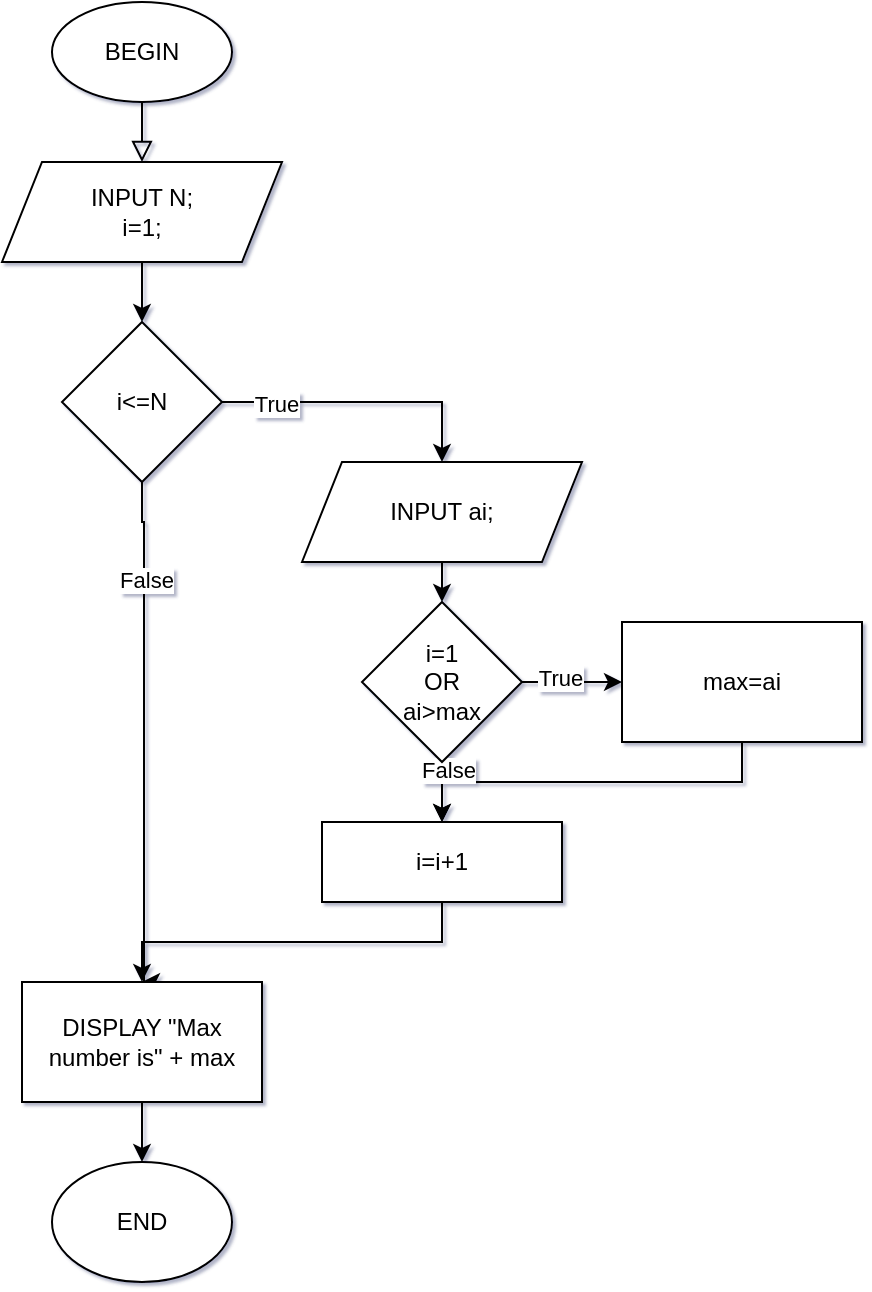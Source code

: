 <mxfile version="21.7.4" type="device">
  <diagram id="C5RBs43oDa-KdzZeNtuy" name="Page-1">
    <mxGraphModel dx="1434" dy="1150" grid="0" gridSize="10" guides="1" tooltips="1" connect="1" arrows="1" fold="1" page="0" pageScale="1" pageWidth="827" pageHeight="1169" background="#ffffff" math="0" shadow="1">
      <root>
        <mxCell id="WIyWlLk6GJQsqaUBKTNV-0" />
        <mxCell id="WIyWlLk6GJQsqaUBKTNV-1" parent="WIyWlLk6GJQsqaUBKTNV-0" />
        <mxCell id="wnio3G6jHBfv90rcc4Q--0" value="BEGIN" style="ellipse;whiteSpace=wrap;html=1;" parent="WIyWlLk6GJQsqaUBKTNV-1" vertex="1">
          <mxGeometry x="175" y="-20" width="90" height="50" as="geometry" />
        </mxCell>
        <mxCell id="wnio3G6jHBfv90rcc4Q--1" value="" style="rounded=0;html=1;jettySize=auto;orthogonalLoop=1;fontSize=11;endArrow=block;endFill=0;endSize=8;strokeWidth=1;shadow=0;labelBackgroundColor=none;edgeStyle=orthogonalEdgeStyle;exitX=0.5;exitY=1;exitDx=0;exitDy=0;entryX=0.5;entryY=0;entryDx=0;entryDy=0;" parent="WIyWlLk6GJQsqaUBKTNV-1" source="wnio3G6jHBfv90rcc4Q--0" target="wnio3G6jHBfv90rcc4Q--3" edge="1">
          <mxGeometry relative="1" as="geometry">
            <mxPoint x="219.41" y="50" as="sourcePoint" />
            <mxPoint x="220" y="80" as="targetPoint" />
          </mxGeometry>
        </mxCell>
        <mxCell id="Ly7UuTPdKaLL6hClOPxb-1" value="" style="edgeStyle=orthogonalEdgeStyle;rounded=0;orthogonalLoop=1;jettySize=auto;html=1;" parent="WIyWlLk6GJQsqaUBKTNV-1" source="wnio3G6jHBfv90rcc4Q--3" target="Ly7UuTPdKaLL6hClOPxb-0" edge="1">
          <mxGeometry relative="1" as="geometry" />
        </mxCell>
        <mxCell id="wnio3G6jHBfv90rcc4Q--3" value="INPUT N;&lt;br&gt;i=1;" style="shape=parallelogram;perimeter=parallelogramPerimeter;whiteSpace=wrap;html=1;fixedSize=1;" parent="WIyWlLk6GJQsqaUBKTNV-1" vertex="1">
          <mxGeometry x="150" y="60" width="140" height="50" as="geometry" />
        </mxCell>
        <mxCell id="35OyvAojwMnE3HWSyXgO-2" value="END" style="ellipse;whiteSpace=wrap;html=1;" parent="WIyWlLk6GJQsqaUBKTNV-1" vertex="1">
          <mxGeometry x="175" y="560" width="90" height="60" as="geometry" />
        </mxCell>
        <mxCell id="Ly7UuTPdKaLL6hClOPxb-2" value="" style="edgeStyle=orthogonalEdgeStyle;rounded=0;orthogonalLoop=1;jettySize=auto;html=1;entryX=0.5;entryY=0;entryDx=0;entryDy=0;" parent="WIyWlLk6GJQsqaUBKTNV-1" source="Ly7UuTPdKaLL6hClOPxb-0" edge="1" target="C7sWbeUj2AgxCZQGBX9n-1">
          <mxGeometry relative="1" as="geometry">
            <mxPoint x="220" y="280" as="targetPoint" />
            <Array as="points">
              <mxPoint x="220" y="240" />
              <mxPoint x="221" y="240" />
            </Array>
          </mxGeometry>
        </mxCell>
        <mxCell id="Ly7UuTPdKaLL6hClOPxb-9" value="False" style="edgeLabel;html=1;align=center;verticalAlign=middle;resizable=0;points=[];" parent="Ly7UuTPdKaLL6hClOPxb-2" vertex="1" connectable="0">
          <mxGeometry x="-0.606" y="1" relative="1" as="geometry">
            <mxPoint as="offset" />
          </mxGeometry>
        </mxCell>
        <mxCell id="Ly7UuTPdKaLL6hClOPxb-5" style="edgeStyle=orthogonalEdgeStyle;rounded=0;orthogonalLoop=1;jettySize=auto;html=1;exitX=1;exitY=0.5;exitDx=0;exitDy=0;entryX=0.5;entryY=0;entryDx=0;entryDy=0;" parent="WIyWlLk6GJQsqaUBKTNV-1" source="Ly7UuTPdKaLL6hClOPxb-0" target="Ly7UuTPdKaLL6hClOPxb-4" edge="1">
          <mxGeometry relative="1" as="geometry" />
        </mxCell>
        <mxCell id="Ly7UuTPdKaLL6hClOPxb-8" value="True" style="edgeLabel;html=1;align=center;verticalAlign=middle;resizable=0;points=[];" parent="Ly7UuTPdKaLL6hClOPxb-5" vertex="1" connectable="0">
          <mxGeometry x="-0.624" y="-1" relative="1" as="geometry">
            <mxPoint as="offset" />
          </mxGeometry>
        </mxCell>
        <mxCell id="Ly7UuTPdKaLL6hClOPxb-0" value="i&amp;lt;=N" style="rhombus;whiteSpace=wrap;html=1;" parent="WIyWlLk6GJQsqaUBKTNV-1" vertex="1">
          <mxGeometry x="180" y="140" width="80" height="80" as="geometry" />
        </mxCell>
        <mxCell id="C7sWbeUj2AgxCZQGBX9n-0" style="edgeStyle=orthogonalEdgeStyle;rounded=0;orthogonalLoop=1;jettySize=auto;html=1;exitX=0.5;exitY=1;exitDx=0;exitDy=0;entryX=0.5;entryY=0;entryDx=0;entryDy=0;" edge="1" parent="WIyWlLk6GJQsqaUBKTNV-1" source="Ly7UuTPdKaLL6hClOPxb-3" target="Ly7UuTPdKaLL6hClOPxb-18">
          <mxGeometry relative="1" as="geometry" />
        </mxCell>
        <mxCell id="Ly7UuTPdKaLL6hClOPxb-3" value="max=ai" style="rounded=0;whiteSpace=wrap;html=1;" parent="WIyWlLk6GJQsqaUBKTNV-1" vertex="1">
          <mxGeometry x="460" y="290" width="120" height="60" as="geometry" />
        </mxCell>
        <mxCell id="Ly7UuTPdKaLL6hClOPxb-7" style="edgeStyle=orthogonalEdgeStyle;rounded=0;orthogonalLoop=1;jettySize=auto;html=1;exitX=0.5;exitY=1;exitDx=0;exitDy=0;entryX=0.5;entryY=0;entryDx=0;entryDy=0;" parent="WIyWlLk6GJQsqaUBKTNV-1" source="Ly7UuTPdKaLL6hClOPxb-4" target="Ly7UuTPdKaLL6hClOPxb-6" edge="1">
          <mxGeometry relative="1" as="geometry" />
        </mxCell>
        <mxCell id="Ly7UuTPdKaLL6hClOPxb-4" value="INPUT ai;" style="shape=parallelogram;perimeter=parallelogramPerimeter;whiteSpace=wrap;html=1;fixedSize=1;" parent="WIyWlLk6GJQsqaUBKTNV-1" vertex="1">
          <mxGeometry x="300" y="210" width="140" height="50" as="geometry" />
        </mxCell>
        <mxCell id="Ly7UuTPdKaLL6hClOPxb-10" style="edgeStyle=orthogonalEdgeStyle;rounded=0;orthogonalLoop=1;jettySize=auto;html=1;exitX=1;exitY=0.5;exitDx=0;exitDy=0;entryX=0;entryY=0.5;entryDx=0;entryDy=0;" parent="WIyWlLk6GJQsqaUBKTNV-1" source="Ly7UuTPdKaLL6hClOPxb-6" target="Ly7UuTPdKaLL6hClOPxb-3" edge="1">
          <mxGeometry relative="1" as="geometry" />
        </mxCell>
        <mxCell id="Ly7UuTPdKaLL6hClOPxb-11" value="True" style="edgeLabel;html=1;align=center;verticalAlign=middle;resizable=0;points=[];" parent="Ly7UuTPdKaLL6hClOPxb-10" vertex="1" connectable="0">
          <mxGeometry x="-0.265" y="2" relative="1" as="geometry">
            <mxPoint as="offset" />
          </mxGeometry>
        </mxCell>
        <mxCell id="Ly7UuTPdKaLL6hClOPxb-13" style="edgeStyle=orthogonalEdgeStyle;rounded=0;orthogonalLoop=1;jettySize=auto;html=1;exitX=0.5;exitY=1;exitDx=0;exitDy=0;entryX=0.5;entryY=0;entryDx=0;entryDy=0;" parent="WIyWlLk6GJQsqaUBKTNV-1" source="Ly7UuTPdKaLL6hClOPxb-6" target="Ly7UuTPdKaLL6hClOPxb-18" edge="1">
          <mxGeometry relative="1" as="geometry">
            <mxPoint x="370" y="440" as="targetPoint" />
          </mxGeometry>
        </mxCell>
        <mxCell id="Ly7UuTPdKaLL6hClOPxb-15" value="False" style="edgeLabel;html=1;align=center;verticalAlign=middle;resizable=0;points=[];" parent="Ly7UuTPdKaLL6hClOPxb-13" vertex="1" connectable="0">
          <mxGeometry x="-0.718" y="3" relative="1" as="geometry">
            <mxPoint as="offset" />
          </mxGeometry>
        </mxCell>
        <mxCell id="Ly7UuTPdKaLL6hClOPxb-6" value="i=1&lt;br&gt;OR&lt;br&gt;ai&amp;gt;max" style="rhombus;whiteSpace=wrap;html=1;" parent="WIyWlLk6GJQsqaUBKTNV-1" vertex="1">
          <mxGeometry x="330" y="280" width="80" height="80" as="geometry" />
        </mxCell>
        <mxCell id="C7sWbeUj2AgxCZQGBX9n-3" style="edgeStyle=orthogonalEdgeStyle;rounded=0;orthogonalLoop=1;jettySize=auto;html=1;exitX=0.5;exitY=1;exitDx=0;exitDy=0;entryX=0.5;entryY=0;entryDx=0;entryDy=0;" edge="1" parent="WIyWlLk6GJQsqaUBKTNV-1" source="Ly7UuTPdKaLL6hClOPxb-18" target="C7sWbeUj2AgxCZQGBX9n-1">
          <mxGeometry relative="1" as="geometry" />
        </mxCell>
        <mxCell id="Ly7UuTPdKaLL6hClOPxb-18" value="i=i+1" style="rounded=0;whiteSpace=wrap;html=1;" parent="WIyWlLk6GJQsqaUBKTNV-1" vertex="1">
          <mxGeometry x="310" y="390" width="120" height="40" as="geometry" />
        </mxCell>
        <mxCell id="C7sWbeUj2AgxCZQGBX9n-2" style="edgeStyle=orthogonalEdgeStyle;rounded=0;orthogonalLoop=1;jettySize=auto;html=1;exitX=0.5;exitY=1;exitDx=0;exitDy=0;entryX=0.5;entryY=0;entryDx=0;entryDy=0;" edge="1" parent="WIyWlLk6GJQsqaUBKTNV-1" source="C7sWbeUj2AgxCZQGBX9n-1" target="35OyvAojwMnE3HWSyXgO-2">
          <mxGeometry relative="1" as="geometry" />
        </mxCell>
        <mxCell id="C7sWbeUj2AgxCZQGBX9n-1" value="DISPLAY &quot;Max number is&quot; + max" style="rounded=0;whiteSpace=wrap;html=1;" vertex="1" parent="WIyWlLk6GJQsqaUBKTNV-1">
          <mxGeometry x="160" y="470" width="120" height="60" as="geometry" />
        </mxCell>
      </root>
    </mxGraphModel>
  </diagram>
</mxfile>
